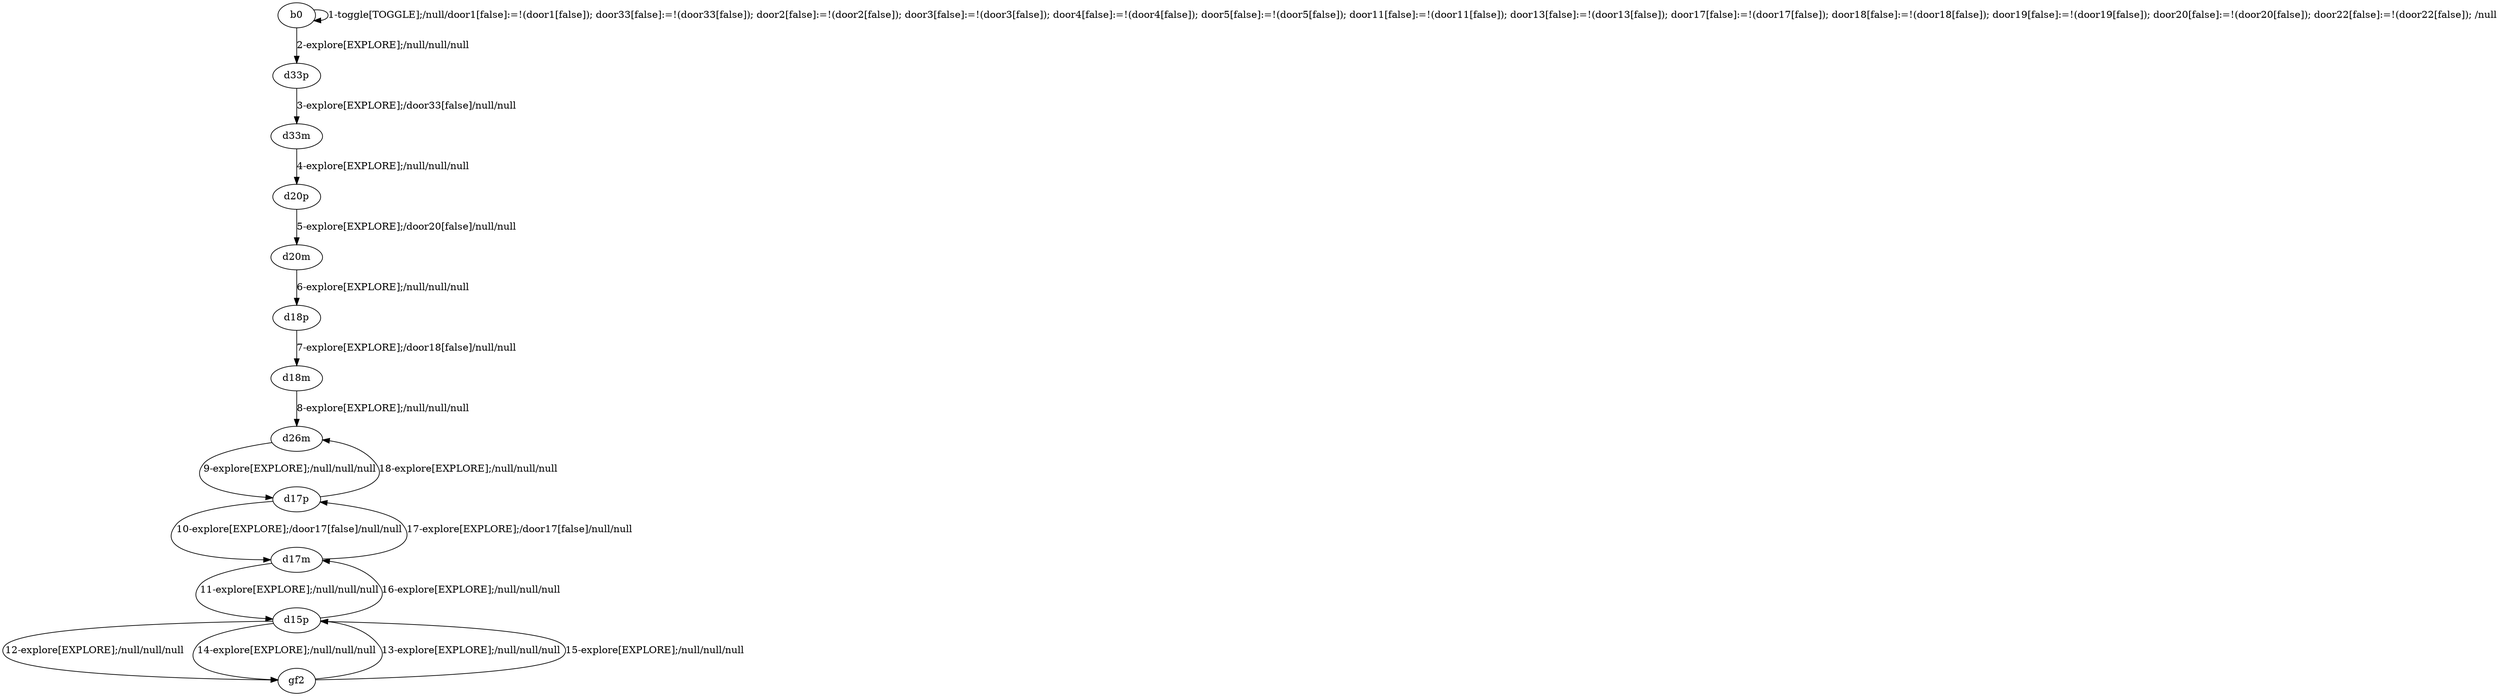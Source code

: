 # Total number of goals covered by this test: 3
# d17m --> d17p
# d17m --> d15p
# d15p --> d17m

digraph g {
"b0" -> "b0" [label = "1-toggle[TOGGLE];/null/door1[false]:=!(door1[false]); door33[false]:=!(door33[false]); door2[false]:=!(door2[false]); door3[false]:=!(door3[false]); door4[false]:=!(door4[false]); door5[false]:=!(door5[false]); door11[false]:=!(door11[false]); door13[false]:=!(door13[false]); door17[false]:=!(door17[false]); door18[false]:=!(door18[false]); door19[false]:=!(door19[false]); door20[false]:=!(door20[false]); door22[false]:=!(door22[false]); /null"];
"b0" -> "d33p" [label = "2-explore[EXPLORE];/null/null/null"];
"d33p" -> "d33m" [label = "3-explore[EXPLORE];/door33[false]/null/null"];
"d33m" -> "d20p" [label = "4-explore[EXPLORE];/null/null/null"];
"d20p" -> "d20m" [label = "5-explore[EXPLORE];/door20[false]/null/null"];
"d20m" -> "d18p" [label = "6-explore[EXPLORE];/null/null/null"];
"d18p" -> "d18m" [label = "7-explore[EXPLORE];/door18[false]/null/null"];
"d18m" -> "d26m" [label = "8-explore[EXPLORE];/null/null/null"];
"d26m" -> "d17p" [label = "9-explore[EXPLORE];/null/null/null"];
"d17p" -> "d17m" [label = "10-explore[EXPLORE];/door17[false]/null/null"];
"d17m" -> "d15p" [label = "11-explore[EXPLORE];/null/null/null"];
"d15p" -> "gf2" [label = "12-explore[EXPLORE];/null/null/null"];
"gf2" -> "d15p" [label = "13-explore[EXPLORE];/null/null/null"];
"d15p" -> "gf2" [label = "14-explore[EXPLORE];/null/null/null"];
"gf2" -> "d15p" [label = "15-explore[EXPLORE];/null/null/null"];
"d15p" -> "d17m" [label = "16-explore[EXPLORE];/null/null/null"];
"d17m" -> "d17p" [label = "17-explore[EXPLORE];/door17[false]/null/null"];
"d17p" -> "d26m" [label = "18-explore[EXPLORE];/null/null/null"];
}